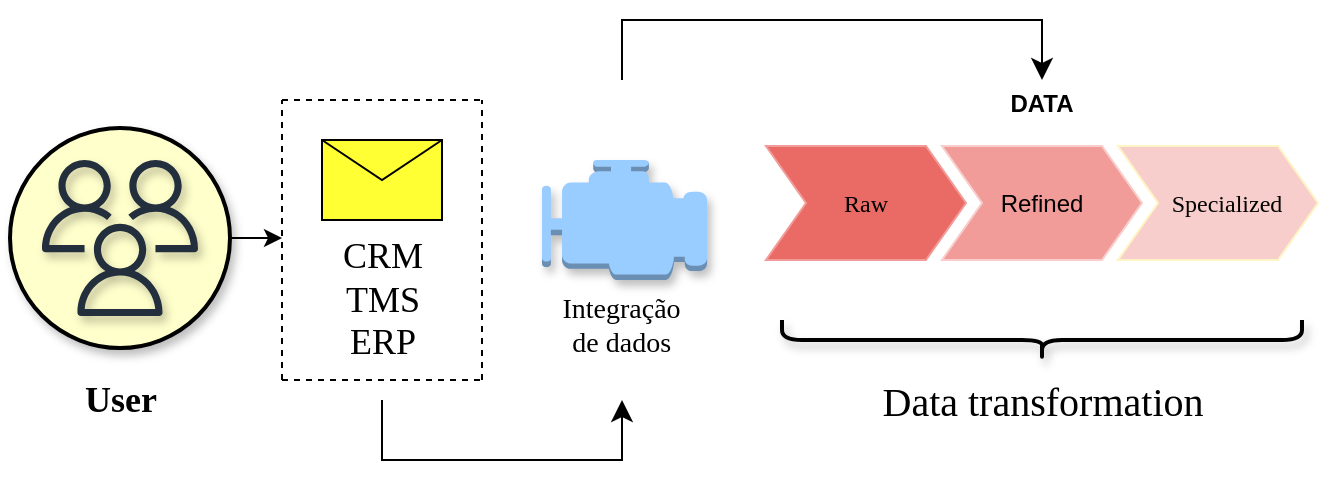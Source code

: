 <mxfile version="21.3.4" type="github">
  <diagram name="Página-1" id="uI1IjuKpUBhQf2RZqEu1">
    <mxGraphModel dx="1120" dy="476" grid="1" gridSize="10" guides="1" tooltips="1" connect="1" arrows="1" fold="1" page="1" pageScale="1" pageWidth="827" pageHeight="1169" math="0" shadow="0">
      <root>
        <mxCell id="0" />
        <mxCell id="1" parent="0" />
        <mxCell id="LXj0H7g9ZqXSp_bMiU7b-35" style="rounded=0;orthogonalLoop=1;jettySize=auto;html=1;exitX=1;exitY=0.5;exitDx=0;exitDy=0;fontFamily=Helvetica;fontSize=12;fontColor=default;" parent="1" source="LXj0H7g9ZqXSp_bMiU7b-30" edge="1">
          <mxGeometry relative="1" as="geometry">
            <mxPoint x="160" y="149" as="targetPoint" />
          </mxGeometry>
        </mxCell>
        <mxCell id="LXj0H7g9ZqXSp_bMiU7b-30" value="" style="ellipse;whiteSpace=wrap;html=1;aspect=fixed;shadow=1;pointerEvents=1;strokeColor=default;strokeWidth=2;fontFamily=Helvetica;fontSize=12;fontColor=default;fillColor=#FFFFCC;" parent="1" vertex="1">
          <mxGeometry x="24" y="94" width="110" height="110" as="geometry" />
        </mxCell>
        <mxCell id="LXj0H7g9ZqXSp_bMiU7b-1" value="" style="endArrow=none;dashed=1;html=1;rounded=0;" parent="1" edge="1">
          <mxGeometry width="50" height="50" relative="1" as="geometry">
            <mxPoint x="160" y="220" as="sourcePoint" />
            <mxPoint x="160" y="80" as="targetPoint" />
            <Array as="points">
              <mxPoint x="160" y="150" />
            </Array>
          </mxGeometry>
        </mxCell>
        <mxCell id="LXj0H7g9ZqXSp_bMiU7b-2" value="" style="endArrow=none;dashed=1;html=1;rounded=0;" parent="1" edge="1">
          <mxGeometry width="50" height="50" relative="1" as="geometry">
            <mxPoint x="260" y="220" as="sourcePoint" />
            <mxPoint x="260" y="80" as="targetPoint" />
            <Array as="points" />
          </mxGeometry>
        </mxCell>
        <mxCell id="LXj0H7g9ZqXSp_bMiU7b-3" value="" style="endArrow=none;dashed=1;html=1;rounded=0;" parent="1" edge="1">
          <mxGeometry width="50" height="50" relative="1" as="geometry">
            <mxPoint x="160" y="220" as="sourcePoint" />
            <mxPoint x="260" y="220" as="targetPoint" />
            <Array as="points">
              <mxPoint x="210" y="220" />
            </Array>
          </mxGeometry>
        </mxCell>
        <mxCell id="LXj0H7g9ZqXSp_bMiU7b-4" value="" style="endArrow=none;dashed=1;html=1;rounded=0;" parent="1" edge="1">
          <mxGeometry width="50" height="50" relative="1" as="geometry">
            <mxPoint x="160" y="80" as="sourcePoint" />
            <mxPoint x="260" y="80" as="targetPoint" />
            <Array as="points">
              <mxPoint x="210" y="80" />
            </Array>
          </mxGeometry>
        </mxCell>
        <mxCell id="LXj0H7g9ZqXSp_bMiU7b-8" value="&lt;font face=&quot;Georgia&quot; style=&quot;font-size: 18px;&quot;&gt;CRM&lt;br&gt;TMS&lt;br&gt;ERP&lt;br&gt;&lt;/font&gt;" style="text;html=1;align=center;verticalAlign=middle;resizable=0;points=[];autosize=1;strokeColor=none;fillColor=none;" parent="1" vertex="1">
          <mxGeometry x="180" y="140" width="60" height="80" as="geometry" />
        </mxCell>
        <mxCell id="LXj0H7g9ZqXSp_bMiU7b-18" value="" style="shape=message;html=1;html=1;outlineConnect=0;labelPosition=center;verticalLabelPosition=bottom;align=center;verticalAlign=top;fillColor=#FFFF33;" parent="1" vertex="1">
          <mxGeometry x="180" y="100" width="60" height="40" as="geometry" />
        </mxCell>
        <mxCell id="LXj0H7g9ZqXSp_bMiU7b-22" value="" style="edgeStyle=segmentEdgeStyle;endArrow=classic;html=1;curved=0;rounded=0;endSize=8;startSize=8;sourcePerimeterSpacing=0;targetPerimeterSpacing=0;" parent="1" edge="1">
          <mxGeometry width="100" relative="1" as="geometry">
            <mxPoint x="330" y="70" as="sourcePoint" />
            <mxPoint x="540" y="70" as="targetPoint" />
            <Array as="points">
              <mxPoint x="330" y="40" />
              <mxPoint x="540" y="40" />
            </Array>
          </mxGeometry>
        </mxCell>
        <mxCell id="LXj0H7g9ZqXSp_bMiU7b-27" value="&lt;font face=&quot;Georgia&quot; style=&quot;font-size: 14px;&quot;&gt;Integração&amp;nbsp;&lt;br&gt;de dados&lt;/font&gt;&amp;nbsp;" style="outlineConnect=0;dashed=0;verticalLabelPosition=bottom;verticalAlign=top;align=center;html=1;shape=mxgraph.aws3.emr_engine;fillColor=#99CCFF;gradientColor=none;shadow=1;pointerEvents=1;strokeColor=#000033;strokeWidth=2;fontFamily=Helvetica;fontSize=12;fontColor=default;" parent="1" vertex="1">
          <mxGeometry x="290" y="110" width="82.5" height="60" as="geometry" />
        </mxCell>
        <mxCell id="LXj0H7g9ZqXSp_bMiU7b-28" value="" style="edgeStyle=segmentEdgeStyle;endArrow=classic;html=1;curved=0;rounded=0;endSize=8;startSize=8;sourcePerimeterSpacing=0;targetPerimeterSpacing=0;" parent="1" edge="1">
          <mxGeometry width="100" relative="1" as="geometry">
            <mxPoint x="210" y="230" as="sourcePoint" />
            <mxPoint x="330" y="230" as="targetPoint" />
            <Array as="points">
              <mxPoint x="280" y="260" />
              <mxPoint x="280" y="260" />
            </Array>
          </mxGeometry>
        </mxCell>
        <mxCell id="LXj0H7g9ZqXSp_bMiU7b-29" value="" style="sketch=0;outlineConnect=0;fontColor=#232F3E;gradientColor=none;fillColor=#232F3D;strokeColor=none;dashed=0;verticalLabelPosition=bottom;verticalAlign=top;align=center;html=1;fontSize=12;fontStyle=0;aspect=fixed;pointerEvents=1;shape=mxgraph.aws4.users;shadow=1;strokeWidth=2;fontFamily=Helvetica;" parent="1" vertex="1">
          <mxGeometry x="40" y="110" width="78" height="78" as="geometry" />
        </mxCell>
        <mxCell id="LXj0H7g9ZqXSp_bMiU7b-33" value="" style="shape=curlyBracket;whiteSpace=wrap;html=1;rounded=1;flipH=1;labelPosition=right;verticalLabelPosition=middle;align=left;verticalAlign=middle;shadow=1;pointerEvents=1;strokeColor=default;strokeWidth=2;fontFamily=Helvetica;fontSize=12;fontColor=default;fillColor=default;rotation=90;" parent="1" vertex="1">
          <mxGeometry x="530" y="70" width="20" height="260" as="geometry" />
        </mxCell>
        <mxCell id="LXj0H7g9ZqXSp_bMiU7b-34" value="&lt;font face=&quot;Georgia&quot; style=&quot;font-size: 20px;&quot;&gt;Data transformation&lt;/font&gt;" style="text;html=1;align=center;verticalAlign=middle;resizable=0;points=[];autosize=1;strokeColor=none;fillColor=none;fontSize=12;fontFamily=Helvetica;fontColor=default;" parent="1" vertex="1">
          <mxGeometry x="440" y="210" width="200" height="40" as="geometry" />
        </mxCell>
        <mxCell id="LXj0H7g9ZqXSp_bMiU7b-37" value="&lt;font face=&quot;Georgia&quot; style=&quot;font-size: 18px;&quot;&gt;&lt;b&gt;User&lt;/b&gt;&lt;/font&gt;" style="text;html=1;align=center;verticalAlign=middle;resizable=0;points=[];autosize=1;strokeColor=none;fillColor=none;fontSize=12;fontFamily=Helvetica;fontColor=default;" parent="1" vertex="1">
          <mxGeometry x="44" y="210" width="70" height="40" as="geometry" />
        </mxCell>
        <mxCell id="5gVIDFg0tng2kCdoH3zb-2" value="DATA" style="swimlane;childLayout=stackLayout;horizontal=1;fillColor=none;horizontalStack=1;resizeParent=1;resizeParentMax=0;resizeLast=0;collapsible=0;strokeColor=none;stackBorder=10;stackSpacing=-12;resizable=1;align=center;points=[];whiteSpace=wrap;html=1;" vertex="1" parent="1">
          <mxGeometry x="392" y="70" width="296" height="100" as="geometry" />
        </mxCell>
        <mxCell id="5gVIDFg0tng2kCdoH3zb-3" value="&lt;font style=&quot;border-color: var(--border-color);&quot; face=&quot;Georgia&quot;&gt;Raw&lt;/font&gt;" style="shape=step;perimeter=stepPerimeter;fixedSize=1;points=[];whiteSpace=wrap;html=1;fillColor=#EA6B66;strokeColor=#F19C99;" vertex="1" parent="5gVIDFg0tng2kCdoH3zb-2">
          <mxGeometry x="10" y="33" width="100" height="57" as="geometry" />
        </mxCell>
        <mxCell id="5gVIDFg0tng2kCdoH3zb-4" value="Refined" style="shape=step;perimeter=stepPerimeter;fixedSize=1;points=[];whiteSpace=wrap;html=1;fillColor=#F19C99;strokeColor=#F8CECC;" vertex="1" parent="5gVIDFg0tng2kCdoH3zb-2">
          <mxGeometry x="98" y="33" width="100" height="57" as="geometry" />
        </mxCell>
        <mxCell id="5gVIDFg0tng2kCdoH3zb-5" value="&lt;font style=&quot;border-color: var(--border-color);&quot; face=&quot;Georgia&quot;&gt;&amp;nbsp; &amp;nbsp;Specialized&lt;/font&gt;" style="shape=step;perimeter=stepPerimeter;fixedSize=1;points=[];whiteSpace=wrap;html=1;fillColor=#F8CECC;strokeColor=#FFF4C3;" vertex="1" parent="5gVIDFg0tng2kCdoH3zb-2">
          <mxGeometry x="186" y="33" width="100" height="57" as="geometry" />
        </mxCell>
      </root>
    </mxGraphModel>
  </diagram>
</mxfile>
